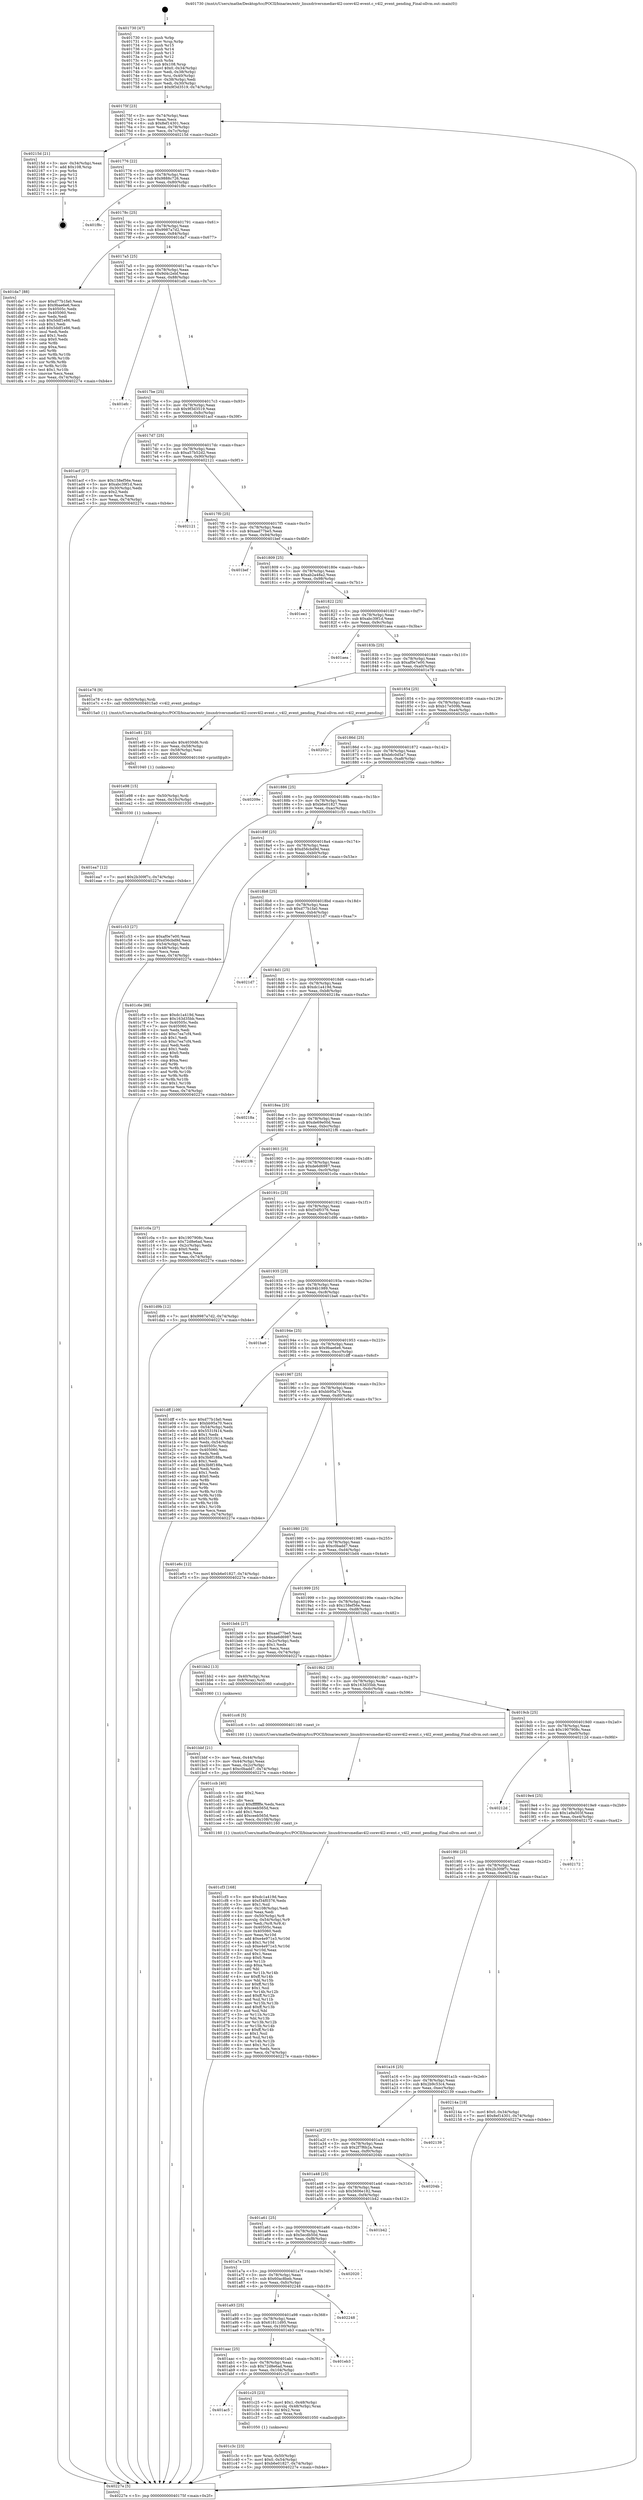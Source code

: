 digraph "0x401730" {
  label = "0x401730 (/mnt/c/Users/mathe/Desktop/tcc/POCII/binaries/extr_linuxdriversmediav4l2-corev4l2-event.c_v4l2_event_pending_Final-ollvm.out::main(0))"
  labelloc = "t"
  node[shape=record]

  Entry [label="",width=0.3,height=0.3,shape=circle,fillcolor=black,style=filled]
  "0x40175f" [label="{
     0x40175f [23]\l
     | [instrs]\l
     &nbsp;&nbsp;0x40175f \<+3\>: mov -0x74(%rbp),%eax\l
     &nbsp;&nbsp;0x401762 \<+2\>: mov %eax,%ecx\l
     &nbsp;&nbsp;0x401764 \<+6\>: sub $0x8ef14301,%ecx\l
     &nbsp;&nbsp;0x40176a \<+3\>: mov %eax,-0x78(%rbp)\l
     &nbsp;&nbsp;0x40176d \<+3\>: mov %ecx,-0x7c(%rbp)\l
     &nbsp;&nbsp;0x401770 \<+6\>: je 000000000040215d \<main+0xa2d\>\l
  }"]
  "0x40215d" [label="{
     0x40215d [21]\l
     | [instrs]\l
     &nbsp;&nbsp;0x40215d \<+3\>: mov -0x34(%rbp),%eax\l
     &nbsp;&nbsp;0x402160 \<+7\>: add $0x108,%rsp\l
     &nbsp;&nbsp;0x402167 \<+1\>: pop %rbx\l
     &nbsp;&nbsp;0x402168 \<+2\>: pop %r12\l
     &nbsp;&nbsp;0x40216a \<+2\>: pop %r13\l
     &nbsp;&nbsp;0x40216c \<+2\>: pop %r14\l
     &nbsp;&nbsp;0x40216e \<+2\>: pop %r15\l
     &nbsp;&nbsp;0x402170 \<+1\>: pop %rbp\l
     &nbsp;&nbsp;0x402171 \<+1\>: ret\l
  }"]
  "0x401776" [label="{
     0x401776 [22]\l
     | [instrs]\l
     &nbsp;&nbsp;0x401776 \<+5\>: jmp 000000000040177b \<main+0x4b\>\l
     &nbsp;&nbsp;0x40177b \<+3\>: mov -0x78(%rbp),%eax\l
     &nbsp;&nbsp;0x40177e \<+5\>: sub $0x9888c726,%eax\l
     &nbsp;&nbsp;0x401783 \<+3\>: mov %eax,-0x80(%rbp)\l
     &nbsp;&nbsp;0x401786 \<+6\>: je 0000000000401f8c \<main+0x85c\>\l
  }"]
  Exit [label="",width=0.3,height=0.3,shape=circle,fillcolor=black,style=filled,peripheries=2]
  "0x401f8c" [label="{
     0x401f8c\l
  }", style=dashed]
  "0x40178c" [label="{
     0x40178c [25]\l
     | [instrs]\l
     &nbsp;&nbsp;0x40178c \<+5\>: jmp 0000000000401791 \<main+0x61\>\l
     &nbsp;&nbsp;0x401791 \<+3\>: mov -0x78(%rbp),%eax\l
     &nbsp;&nbsp;0x401794 \<+5\>: sub $0x9987a7d2,%eax\l
     &nbsp;&nbsp;0x401799 \<+6\>: mov %eax,-0x84(%rbp)\l
     &nbsp;&nbsp;0x40179f \<+6\>: je 0000000000401da7 \<main+0x677\>\l
  }"]
  "0x401ea7" [label="{
     0x401ea7 [12]\l
     | [instrs]\l
     &nbsp;&nbsp;0x401ea7 \<+7\>: movl $0x2b309f7c,-0x74(%rbp)\l
     &nbsp;&nbsp;0x401eae \<+5\>: jmp 000000000040227e \<main+0xb4e\>\l
  }"]
  "0x401da7" [label="{
     0x401da7 [88]\l
     | [instrs]\l
     &nbsp;&nbsp;0x401da7 \<+5\>: mov $0xd77b1fa0,%eax\l
     &nbsp;&nbsp;0x401dac \<+5\>: mov $0x9bae6e6,%ecx\l
     &nbsp;&nbsp;0x401db1 \<+7\>: mov 0x40505c,%edx\l
     &nbsp;&nbsp;0x401db8 \<+7\>: mov 0x405060,%esi\l
     &nbsp;&nbsp;0x401dbf \<+2\>: mov %edx,%edi\l
     &nbsp;&nbsp;0x401dc1 \<+6\>: sub $0x5ddf1e86,%edi\l
     &nbsp;&nbsp;0x401dc7 \<+3\>: sub $0x1,%edi\l
     &nbsp;&nbsp;0x401dca \<+6\>: add $0x5ddf1e86,%edi\l
     &nbsp;&nbsp;0x401dd0 \<+3\>: imul %edi,%edx\l
     &nbsp;&nbsp;0x401dd3 \<+3\>: and $0x1,%edx\l
     &nbsp;&nbsp;0x401dd6 \<+3\>: cmp $0x0,%edx\l
     &nbsp;&nbsp;0x401dd9 \<+4\>: sete %r8b\l
     &nbsp;&nbsp;0x401ddd \<+3\>: cmp $0xa,%esi\l
     &nbsp;&nbsp;0x401de0 \<+4\>: setl %r9b\l
     &nbsp;&nbsp;0x401de4 \<+3\>: mov %r8b,%r10b\l
     &nbsp;&nbsp;0x401de7 \<+3\>: and %r9b,%r10b\l
     &nbsp;&nbsp;0x401dea \<+3\>: xor %r9b,%r8b\l
     &nbsp;&nbsp;0x401ded \<+3\>: or %r8b,%r10b\l
     &nbsp;&nbsp;0x401df0 \<+4\>: test $0x1,%r10b\l
     &nbsp;&nbsp;0x401df4 \<+3\>: cmovne %ecx,%eax\l
     &nbsp;&nbsp;0x401df7 \<+3\>: mov %eax,-0x74(%rbp)\l
     &nbsp;&nbsp;0x401dfa \<+5\>: jmp 000000000040227e \<main+0xb4e\>\l
  }"]
  "0x4017a5" [label="{
     0x4017a5 [25]\l
     | [instrs]\l
     &nbsp;&nbsp;0x4017a5 \<+5\>: jmp 00000000004017aa \<main+0x7a\>\l
     &nbsp;&nbsp;0x4017aa \<+3\>: mov -0x78(%rbp),%eax\l
     &nbsp;&nbsp;0x4017ad \<+5\>: sub $0x9d4c2ebf,%eax\l
     &nbsp;&nbsp;0x4017b2 \<+6\>: mov %eax,-0x88(%rbp)\l
     &nbsp;&nbsp;0x4017b8 \<+6\>: je 0000000000401efc \<main+0x7cc\>\l
  }"]
  "0x401e98" [label="{
     0x401e98 [15]\l
     | [instrs]\l
     &nbsp;&nbsp;0x401e98 \<+4\>: mov -0x50(%rbp),%rdi\l
     &nbsp;&nbsp;0x401e9c \<+6\>: mov %eax,-0x10c(%rbp)\l
     &nbsp;&nbsp;0x401ea2 \<+5\>: call 0000000000401030 \<free@plt\>\l
     | [calls]\l
     &nbsp;&nbsp;0x401030 \{1\} (unknown)\l
  }"]
  "0x401efc" [label="{
     0x401efc\l
  }", style=dashed]
  "0x4017be" [label="{
     0x4017be [25]\l
     | [instrs]\l
     &nbsp;&nbsp;0x4017be \<+5\>: jmp 00000000004017c3 \<main+0x93\>\l
     &nbsp;&nbsp;0x4017c3 \<+3\>: mov -0x78(%rbp),%eax\l
     &nbsp;&nbsp;0x4017c6 \<+5\>: sub $0x9f3d3519,%eax\l
     &nbsp;&nbsp;0x4017cb \<+6\>: mov %eax,-0x8c(%rbp)\l
     &nbsp;&nbsp;0x4017d1 \<+6\>: je 0000000000401acf \<main+0x39f\>\l
  }"]
  "0x401e81" [label="{
     0x401e81 [23]\l
     | [instrs]\l
     &nbsp;&nbsp;0x401e81 \<+10\>: movabs $0x4030d6,%rdi\l
     &nbsp;&nbsp;0x401e8b \<+3\>: mov %eax,-0x58(%rbp)\l
     &nbsp;&nbsp;0x401e8e \<+3\>: mov -0x58(%rbp),%esi\l
     &nbsp;&nbsp;0x401e91 \<+2\>: mov $0x0,%al\l
     &nbsp;&nbsp;0x401e93 \<+5\>: call 0000000000401040 \<printf@plt\>\l
     | [calls]\l
     &nbsp;&nbsp;0x401040 \{1\} (unknown)\l
  }"]
  "0x401acf" [label="{
     0x401acf [27]\l
     | [instrs]\l
     &nbsp;&nbsp;0x401acf \<+5\>: mov $0x158ef56e,%eax\l
     &nbsp;&nbsp;0x401ad4 \<+5\>: mov $0xabc39f1d,%ecx\l
     &nbsp;&nbsp;0x401ad9 \<+3\>: mov -0x30(%rbp),%edx\l
     &nbsp;&nbsp;0x401adc \<+3\>: cmp $0x2,%edx\l
     &nbsp;&nbsp;0x401adf \<+3\>: cmovne %ecx,%eax\l
     &nbsp;&nbsp;0x401ae2 \<+3\>: mov %eax,-0x74(%rbp)\l
     &nbsp;&nbsp;0x401ae5 \<+5\>: jmp 000000000040227e \<main+0xb4e\>\l
  }"]
  "0x4017d7" [label="{
     0x4017d7 [25]\l
     | [instrs]\l
     &nbsp;&nbsp;0x4017d7 \<+5\>: jmp 00000000004017dc \<main+0xac\>\l
     &nbsp;&nbsp;0x4017dc \<+3\>: mov -0x78(%rbp),%eax\l
     &nbsp;&nbsp;0x4017df \<+5\>: sub $0xa57b52d2,%eax\l
     &nbsp;&nbsp;0x4017e4 \<+6\>: mov %eax,-0x90(%rbp)\l
     &nbsp;&nbsp;0x4017ea \<+6\>: je 0000000000402121 \<main+0x9f1\>\l
  }"]
  "0x40227e" [label="{
     0x40227e [5]\l
     | [instrs]\l
     &nbsp;&nbsp;0x40227e \<+5\>: jmp 000000000040175f \<main+0x2f\>\l
  }"]
  "0x401730" [label="{
     0x401730 [47]\l
     | [instrs]\l
     &nbsp;&nbsp;0x401730 \<+1\>: push %rbp\l
     &nbsp;&nbsp;0x401731 \<+3\>: mov %rsp,%rbp\l
     &nbsp;&nbsp;0x401734 \<+2\>: push %r15\l
     &nbsp;&nbsp;0x401736 \<+2\>: push %r14\l
     &nbsp;&nbsp;0x401738 \<+2\>: push %r13\l
     &nbsp;&nbsp;0x40173a \<+2\>: push %r12\l
     &nbsp;&nbsp;0x40173c \<+1\>: push %rbx\l
     &nbsp;&nbsp;0x40173d \<+7\>: sub $0x108,%rsp\l
     &nbsp;&nbsp;0x401744 \<+7\>: movl $0x0,-0x34(%rbp)\l
     &nbsp;&nbsp;0x40174b \<+3\>: mov %edi,-0x38(%rbp)\l
     &nbsp;&nbsp;0x40174e \<+4\>: mov %rsi,-0x40(%rbp)\l
     &nbsp;&nbsp;0x401752 \<+3\>: mov -0x38(%rbp),%edi\l
     &nbsp;&nbsp;0x401755 \<+3\>: mov %edi,-0x30(%rbp)\l
     &nbsp;&nbsp;0x401758 \<+7\>: movl $0x9f3d3519,-0x74(%rbp)\l
  }"]
  "0x401cf3" [label="{
     0x401cf3 [168]\l
     | [instrs]\l
     &nbsp;&nbsp;0x401cf3 \<+5\>: mov $0xdc1a419d,%ecx\l
     &nbsp;&nbsp;0x401cf8 \<+5\>: mov $0xf34f0376,%edx\l
     &nbsp;&nbsp;0x401cfd \<+3\>: mov $0x1,%sil\l
     &nbsp;&nbsp;0x401d00 \<+6\>: mov -0x108(%rbp),%edi\l
     &nbsp;&nbsp;0x401d06 \<+3\>: imul %eax,%edi\l
     &nbsp;&nbsp;0x401d09 \<+4\>: mov -0x50(%rbp),%r8\l
     &nbsp;&nbsp;0x401d0d \<+4\>: movslq -0x54(%rbp),%r9\l
     &nbsp;&nbsp;0x401d11 \<+4\>: mov %edi,(%r8,%r9,4)\l
     &nbsp;&nbsp;0x401d15 \<+7\>: mov 0x40505c,%eax\l
     &nbsp;&nbsp;0x401d1c \<+7\>: mov 0x405060,%edi\l
     &nbsp;&nbsp;0x401d23 \<+3\>: mov %eax,%r10d\l
     &nbsp;&nbsp;0x401d26 \<+7\>: add $0xe4e971e3,%r10d\l
     &nbsp;&nbsp;0x401d2d \<+4\>: sub $0x1,%r10d\l
     &nbsp;&nbsp;0x401d31 \<+7\>: sub $0xe4e971e3,%r10d\l
     &nbsp;&nbsp;0x401d38 \<+4\>: imul %r10d,%eax\l
     &nbsp;&nbsp;0x401d3c \<+3\>: and $0x1,%eax\l
     &nbsp;&nbsp;0x401d3f \<+3\>: cmp $0x0,%eax\l
     &nbsp;&nbsp;0x401d42 \<+4\>: sete %r11b\l
     &nbsp;&nbsp;0x401d46 \<+3\>: cmp $0xa,%edi\l
     &nbsp;&nbsp;0x401d49 \<+3\>: setl %bl\l
     &nbsp;&nbsp;0x401d4c \<+3\>: mov %r11b,%r14b\l
     &nbsp;&nbsp;0x401d4f \<+4\>: xor $0xff,%r14b\l
     &nbsp;&nbsp;0x401d53 \<+3\>: mov %bl,%r15b\l
     &nbsp;&nbsp;0x401d56 \<+4\>: xor $0xff,%r15b\l
     &nbsp;&nbsp;0x401d5a \<+4\>: xor $0x1,%sil\l
     &nbsp;&nbsp;0x401d5e \<+3\>: mov %r14b,%r12b\l
     &nbsp;&nbsp;0x401d61 \<+4\>: and $0xff,%r12b\l
     &nbsp;&nbsp;0x401d65 \<+3\>: and %sil,%r11b\l
     &nbsp;&nbsp;0x401d68 \<+3\>: mov %r15b,%r13b\l
     &nbsp;&nbsp;0x401d6b \<+4\>: and $0xff,%r13b\l
     &nbsp;&nbsp;0x401d6f \<+3\>: and %sil,%bl\l
     &nbsp;&nbsp;0x401d72 \<+3\>: or %r11b,%r12b\l
     &nbsp;&nbsp;0x401d75 \<+3\>: or %bl,%r13b\l
     &nbsp;&nbsp;0x401d78 \<+3\>: xor %r13b,%r12b\l
     &nbsp;&nbsp;0x401d7b \<+3\>: or %r15b,%r14b\l
     &nbsp;&nbsp;0x401d7e \<+4\>: xor $0xff,%r14b\l
     &nbsp;&nbsp;0x401d82 \<+4\>: or $0x1,%sil\l
     &nbsp;&nbsp;0x401d86 \<+3\>: and %sil,%r14b\l
     &nbsp;&nbsp;0x401d89 \<+3\>: or %r14b,%r12b\l
     &nbsp;&nbsp;0x401d8c \<+4\>: test $0x1,%r12b\l
     &nbsp;&nbsp;0x401d90 \<+3\>: cmovne %edx,%ecx\l
     &nbsp;&nbsp;0x401d93 \<+3\>: mov %ecx,-0x74(%rbp)\l
     &nbsp;&nbsp;0x401d96 \<+5\>: jmp 000000000040227e \<main+0xb4e\>\l
  }"]
  "0x402121" [label="{
     0x402121\l
  }", style=dashed]
  "0x4017f0" [label="{
     0x4017f0 [25]\l
     | [instrs]\l
     &nbsp;&nbsp;0x4017f0 \<+5\>: jmp 00000000004017f5 \<main+0xc5\>\l
     &nbsp;&nbsp;0x4017f5 \<+3\>: mov -0x78(%rbp),%eax\l
     &nbsp;&nbsp;0x4017f8 \<+5\>: sub $0xaad77be5,%eax\l
     &nbsp;&nbsp;0x4017fd \<+6\>: mov %eax,-0x94(%rbp)\l
     &nbsp;&nbsp;0x401803 \<+6\>: je 0000000000401bef \<main+0x4bf\>\l
  }"]
  "0x401ccb" [label="{
     0x401ccb [40]\l
     | [instrs]\l
     &nbsp;&nbsp;0x401ccb \<+5\>: mov $0x2,%ecx\l
     &nbsp;&nbsp;0x401cd0 \<+1\>: cltd\l
     &nbsp;&nbsp;0x401cd1 \<+2\>: idiv %ecx\l
     &nbsp;&nbsp;0x401cd3 \<+6\>: imul $0xfffffffe,%edx,%ecx\l
     &nbsp;&nbsp;0x401cd9 \<+6\>: sub $0xceeb565d,%ecx\l
     &nbsp;&nbsp;0x401cdf \<+3\>: add $0x1,%ecx\l
     &nbsp;&nbsp;0x401ce2 \<+6\>: add $0xceeb565d,%ecx\l
     &nbsp;&nbsp;0x401ce8 \<+6\>: mov %ecx,-0x108(%rbp)\l
     &nbsp;&nbsp;0x401cee \<+5\>: call 0000000000401160 \<next_i\>\l
     | [calls]\l
     &nbsp;&nbsp;0x401160 \{1\} (/mnt/c/Users/mathe/Desktop/tcc/POCII/binaries/extr_linuxdriversmediav4l2-corev4l2-event.c_v4l2_event_pending_Final-ollvm.out::next_i)\l
  }"]
  "0x401bef" [label="{
     0x401bef\l
  }", style=dashed]
  "0x401809" [label="{
     0x401809 [25]\l
     | [instrs]\l
     &nbsp;&nbsp;0x401809 \<+5\>: jmp 000000000040180e \<main+0xde\>\l
     &nbsp;&nbsp;0x40180e \<+3\>: mov -0x78(%rbp),%eax\l
     &nbsp;&nbsp;0x401811 \<+5\>: sub $0xab2a48a2,%eax\l
     &nbsp;&nbsp;0x401816 \<+6\>: mov %eax,-0x98(%rbp)\l
     &nbsp;&nbsp;0x40181c \<+6\>: je 0000000000401ee1 \<main+0x7b1\>\l
  }"]
  "0x401c3c" [label="{
     0x401c3c [23]\l
     | [instrs]\l
     &nbsp;&nbsp;0x401c3c \<+4\>: mov %rax,-0x50(%rbp)\l
     &nbsp;&nbsp;0x401c40 \<+7\>: movl $0x0,-0x54(%rbp)\l
     &nbsp;&nbsp;0x401c47 \<+7\>: movl $0xb6e01827,-0x74(%rbp)\l
     &nbsp;&nbsp;0x401c4e \<+5\>: jmp 000000000040227e \<main+0xb4e\>\l
  }"]
  "0x401ee1" [label="{
     0x401ee1\l
  }", style=dashed]
  "0x401822" [label="{
     0x401822 [25]\l
     | [instrs]\l
     &nbsp;&nbsp;0x401822 \<+5\>: jmp 0000000000401827 \<main+0xf7\>\l
     &nbsp;&nbsp;0x401827 \<+3\>: mov -0x78(%rbp),%eax\l
     &nbsp;&nbsp;0x40182a \<+5\>: sub $0xabc39f1d,%eax\l
     &nbsp;&nbsp;0x40182f \<+6\>: mov %eax,-0x9c(%rbp)\l
     &nbsp;&nbsp;0x401835 \<+6\>: je 0000000000401aea \<main+0x3ba\>\l
  }"]
  "0x401ac5" [label="{
     0x401ac5\l
  }", style=dashed]
  "0x401aea" [label="{
     0x401aea\l
  }", style=dashed]
  "0x40183b" [label="{
     0x40183b [25]\l
     | [instrs]\l
     &nbsp;&nbsp;0x40183b \<+5\>: jmp 0000000000401840 \<main+0x110\>\l
     &nbsp;&nbsp;0x401840 \<+3\>: mov -0x78(%rbp),%eax\l
     &nbsp;&nbsp;0x401843 \<+5\>: sub $0xaf0e7e00,%eax\l
     &nbsp;&nbsp;0x401848 \<+6\>: mov %eax,-0xa0(%rbp)\l
     &nbsp;&nbsp;0x40184e \<+6\>: je 0000000000401e78 \<main+0x748\>\l
  }"]
  "0x401c25" [label="{
     0x401c25 [23]\l
     | [instrs]\l
     &nbsp;&nbsp;0x401c25 \<+7\>: movl $0x1,-0x48(%rbp)\l
     &nbsp;&nbsp;0x401c2c \<+4\>: movslq -0x48(%rbp),%rax\l
     &nbsp;&nbsp;0x401c30 \<+4\>: shl $0x2,%rax\l
     &nbsp;&nbsp;0x401c34 \<+3\>: mov %rax,%rdi\l
     &nbsp;&nbsp;0x401c37 \<+5\>: call 0000000000401050 \<malloc@plt\>\l
     | [calls]\l
     &nbsp;&nbsp;0x401050 \{1\} (unknown)\l
  }"]
  "0x401e78" [label="{
     0x401e78 [9]\l
     | [instrs]\l
     &nbsp;&nbsp;0x401e78 \<+4\>: mov -0x50(%rbp),%rdi\l
     &nbsp;&nbsp;0x401e7c \<+5\>: call 00000000004015a0 \<v4l2_event_pending\>\l
     | [calls]\l
     &nbsp;&nbsp;0x4015a0 \{1\} (/mnt/c/Users/mathe/Desktop/tcc/POCII/binaries/extr_linuxdriversmediav4l2-corev4l2-event.c_v4l2_event_pending_Final-ollvm.out::v4l2_event_pending)\l
  }"]
  "0x401854" [label="{
     0x401854 [25]\l
     | [instrs]\l
     &nbsp;&nbsp;0x401854 \<+5\>: jmp 0000000000401859 \<main+0x129\>\l
     &nbsp;&nbsp;0x401859 \<+3\>: mov -0x78(%rbp),%eax\l
     &nbsp;&nbsp;0x40185c \<+5\>: sub $0xb17e509b,%eax\l
     &nbsp;&nbsp;0x401861 \<+6\>: mov %eax,-0xa4(%rbp)\l
     &nbsp;&nbsp;0x401867 \<+6\>: je 000000000040202c \<main+0x8fc\>\l
  }"]
  "0x401aac" [label="{
     0x401aac [25]\l
     | [instrs]\l
     &nbsp;&nbsp;0x401aac \<+5\>: jmp 0000000000401ab1 \<main+0x381\>\l
     &nbsp;&nbsp;0x401ab1 \<+3\>: mov -0x78(%rbp),%eax\l
     &nbsp;&nbsp;0x401ab4 \<+5\>: sub $0x72d8e6ad,%eax\l
     &nbsp;&nbsp;0x401ab9 \<+6\>: mov %eax,-0x104(%rbp)\l
     &nbsp;&nbsp;0x401abf \<+6\>: je 0000000000401c25 \<main+0x4f5\>\l
  }"]
  "0x40202c" [label="{
     0x40202c\l
  }", style=dashed]
  "0x40186d" [label="{
     0x40186d [25]\l
     | [instrs]\l
     &nbsp;&nbsp;0x40186d \<+5\>: jmp 0000000000401872 \<main+0x142\>\l
     &nbsp;&nbsp;0x401872 \<+3\>: mov -0x78(%rbp),%eax\l
     &nbsp;&nbsp;0x401875 \<+5\>: sub $0xb6c0d5a7,%eax\l
     &nbsp;&nbsp;0x40187a \<+6\>: mov %eax,-0xa8(%rbp)\l
     &nbsp;&nbsp;0x401880 \<+6\>: je 000000000040209e \<main+0x96e\>\l
  }"]
  "0x401eb3" [label="{
     0x401eb3\l
  }", style=dashed]
  "0x40209e" [label="{
     0x40209e\l
  }", style=dashed]
  "0x401886" [label="{
     0x401886 [25]\l
     | [instrs]\l
     &nbsp;&nbsp;0x401886 \<+5\>: jmp 000000000040188b \<main+0x15b\>\l
     &nbsp;&nbsp;0x40188b \<+3\>: mov -0x78(%rbp),%eax\l
     &nbsp;&nbsp;0x40188e \<+5\>: sub $0xb6e01827,%eax\l
     &nbsp;&nbsp;0x401893 \<+6\>: mov %eax,-0xac(%rbp)\l
     &nbsp;&nbsp;0x401899 \<+6\>: je 0000000000401c53 \<main+0x523\>\l
  }"]
  "0x401a93" [label="{
     0x401a93 [25]\l
     | [instrs]\l
     &nbsp;&nbsp;0x401a93 \<+5\>: jmp 0000000000401a98 \<main+0x368\>\l
     &nbsp;&nbsp;0x401a98 \<+3\>: mov -0x78(%rbp),%eax\l
     &nbsp;&nbsp;0x401a9b \<+5\>: sub $0x61811d95,%eax\l
     &nbsp;&nbsp;0x401aa0 \<+6\>: mov %eax,-0x100(%rbp)\l
     &nbsp;&nbsp;0x401aa6 \<+6\>: je 0000000000401eb3 \<main+0x783\>\l
  }"]
  "0x401c53" [label="{
     0x401c53 [27]\l
     | [instrs]\l
     &nbsp;&nbsp;0x401c53 \<+5\>: mov $0xaf0e7e00,%eax\l
     &nbsp;&nbsp;0x401c58 \<+5\>: mov $0xd56cbd9d,%ecx\l
     &nbsp;&nbsp;0x401c5d \<+3\>: mov -0x54(%rbp),%edx\l
     &nbsp;&nbsp;0x401c60 \<+3\>: cmp -0x48(%rbp),%edx\l
     &nbsp;&nbsp;0x401c63 \<+3\>: cmovl %ecx,%eax\l
     &nbsp;&nbsp;0x401c66 \<+3\>: mov %eax,-0x74(%rbp)\l
     &nbsp;&nbsp;0x401c69 \<+5\>: jmp 000000000040227e \<main+0xb4e\>\l
  }"]
  "0x40189f" [label="{
     0x40189f [25]\l
     | [instrs]\l
     &nbsp;&nbsp;0x40189f \<+5\>: jmp 00000000004018a4 \<main+0x174\>\l
     &nbsp;&nbsp;0x4018a4 \<+3\>: mov -0x78(%rbp),%eax\l
     &nbsp;&nbsp;0x4018a7 \<+5\>: sub $0xd56cbd9d,%eax\l
     &nbsp;&nbsp;0x4018ac \<+6\>: mov %eax,-0xb0(%rbp)\l
     &nbsp;&nbsp;0x4018b2 \<+6\>: je 0000000000401c6e \<main+0x53e\>\l
  }"]
  "0x402248" [label="{
     0x402248\l
  }", style=dashed]
  "0x401c6e" [label="{
     0x401c6e [88]\l
     | [instrs]\l
     &nbsp;&nbsp;0x401c6e \<+5\>: mov $0xdc1a419d,%eax\l
     &nbsp;&nbsp;0x401c73 \<+5\>: mov $0x163d35bb,%ecx\l
     &nbsp;&nbsp;0x401c78 \<+7\>: mov 0x40505c,%edx\l
     &nbsp;&nbsp;0x401c7f \<+7\>: mov 0x405060,%esi\l
     &nbsp;&nbsp;0x401c86 \<+2\>: mov %edx,%edi\l
     &nbsp;&nbsp;0x401c88 \<+6\>: add $0xc7ea7cf4,%edi\l
     &nbsp;&nbsp;0x401c8e \<+3\>: sub $0x1,%edi\l
     &nbsp;&nbsp;0x401c91 \<+6\>: sub $0xc7ea7cf4,%edi\l
     &nbsp;&nbsp;0x401c97 \<+3\>: imul %edi,%edx\l
     &nbsp;&nbsp;0x401c9a \<+3\>: and $0x1,%edx\l
     &nbsp;&nbsp;0x401c9d \<+3\>: cmp $0x0,%edx\l
     &nbsp;&nbsp;0x401ca0 \<+4\>: sete %r8b\l
     &nbsp;&nbsp;0x401ca4 \<+3\>: cmp $0xa,%esi\l
     &nbsp;&nbsp;0x401ca7 \<+4\>: setl %r9b\l
     &nbsp;&nbsp;0x401cab \<+3\>: mov %r8b,%r10b\l
     &nbsp;&nbsp;0x401cae \<+3\>: and %r9b,%r10b\l
     &nbsp;&nbsp;0x401cb1 \<+3\>: xor %r9b,%r8b\l
     &nbsp;&nbsp;0x401cb4 \<+3\>: or %r8b,%r10b\l
     &nbsp;&nbsp;0x401cb7 \<+4\>: test $0x1,%r10b\l
     &nbsp;&nbsp;0x401cbb \<+3\>: cmovne %ecx,%eax\l
     &nbsp;&nbsp;0x401cbe \<+3\>: mov %eax,-0x74(%rbp)\l
     &nbsp;&nbsp;0x401cc1 \<+5\>: jmp 000000000040227e \<main+0xb4e\>\l
  }"]
  "0x4018b8" [label="{
     0x4018b8 [25]\l
     | [instrs]\l
     &nbsp;&nbsp;0x4018b8 \<+5\>: jmp 00000000004018bd \<main+0x18d\>\l
     &nbsp;&nbsp;0x4018bd \<+3\>: mov -0x78(%rbp),%eax\l
     &nbsp;&nbsp;0x4018c0 \<+5\>: sub $0xd77b1fa0,%eax\l
     &nbsp;&nbsp;0x4018c5 \<+6\>: mov %eax,-0xb4(%rbp)\l
     &nbsp;&nbsp;0x4018cb \<+6\>: je 00000000004021d7 \<main+0xaa7\>\l
  }"]
  "0x401a7a" [label="{
     0x401a7a [25]\l
     | [instrs]\l
     &nbsp;&nbsp;0x401a7a \<+5\>: jmp 0000000000401a7f \<main+0x34f\>\l
     &nbsp;&nbsp;0x401a7f \<+3\>: mov -0x78(%rbp),%eax\l
     &nbsp;&nbsp;0x401a82 \<+5\>: sub $0x60ac8beb,%eax\l
     &nbsp;&nbsp;0x401a87 \<+6\>: mov %eax,-0xfc(%rbp)\l
     &nbsp;&nbsp;0x401a8d \<+6\>: je 0000000000402248 \<main+0xb18\>\l
  }"]
  "0x4021d7" [label="{
     0x4021d7\l
  }", style=dashed]
  "0x4018d1" [label="{
     0x4018d1 [25]\l
     | [instrs]\l
     &nbsp;&nbsp;0x4018d1 \<+5\>: jmp 00000000004018d6 \<main+0x1a6\>\l
     &nbsp;&nbsp;0x4018d6 \<+3\>: mov -0x78(%rbp),%eax\l
     &nbsp;&nbsp;0x4018d9 \<+5\>: sub $0xdc1a419d,%eax\l
     &nbsp;&nbsp;0x4018de \<+6\>: mov %eax,-0xb8(%rbp)\l
     &nbsp;&nbsp;0x4018e4 \<+6\>: je 000000000040218a \<main+0xa5a\>\l
  }"]
  "0x402020" [label="{
     0x402020\l
  }", style=dashed]
  "0x40218a" [label="{
     0x40218a\l
  }", style=dashed]
  "0x4018ea" [label="{
     0x4018ea [25]\l
     | [instrs]\l
     &nbsp;&nbsp;0x4018ea \<+5\>: jmp 00000000004018ef \<main+0x1bf\>\l
     &nbsp;&nbsp;0x4018ef \<+3\>: mov -0x78(%rbp),%eax\l
     &nbsp;&nbsp;0x4018f2 \<+5\>: sub $0xde69e00d,%eax\l
     &nbsp;&nbsp;0x4018f7 \<+6\>: mov %eax,-0xbc(%rbp)\l
     &nbsp;&nbsp;0x4018fd \<+6\>: je 00000000004021f6 \<main+0xac6\>\l
  }"]
  "0x401a61" [label="{
     0x401a61 [25]\l
     | [instrs]\l
     &nbsp;&nbsp;0x401a61 \<+5\>: jmp 0000000000401a66 \<main+0x336\>\l
     &nbsp;&nbsp;0x401a66 \<+3\>: mov -0x78(%rbp),%eax\l
     &nbsp;&nbsp;0x401a69 \<+5\>: sub $0x5ecdb50d,%eax\l
     &nbsp;&nbsp;0x401a6e \<+6\>: mov %eax,-0xf8(%rbp)\l
     &nbsp;&nbsp;0x401a74 \<+6\>: je 0000000000402020 \<main+0x8f0\>\l
  }"]
  "0x4021f6" [label="{
     0x4021f6\l
  }", style=dashed]
  "0x401903" [label="{
     0x401903 [25]\l
     | [instrs]\l
     &nbsp;&nbsp;0x401903 \<+5\>: jmp 0000000000401908 \<main+0x1d8\>\l
     &nbsp;&nbsp;0x401908 \<+3\>: mov -0x78(%rbp),%eax\l
     &nbsp;&nbsp;0x40190b \<+5\>: sub $0xde6d6987,%eax\l
     &nbsp;&nbsp;0x401910 \<+6\>: mov %eax,-0xc0(%rbp)\l
     &nbsp;&nbsp;0x401916 \<+6\>: je 0000000000401c0a \<main+0x4da\>\l
  }"]
  "0x401b42" [label="{
     0x401b42\l
  }", style=dashed]
  "0x401c0a" [label="{
     0x401c0a [27]\l
     | [instrs]\l
     &nbsp;&nbsp;0x401c0a \<+5\>: mov $0x1907908c,%eax\l
     &nbsp;&nbsp;0x401c0f \<+5\>: mov $0x72d8e6ad,%ecx\l
     &nbsp;&nbsp;0x401c14 \<+3\>: mov -0x2c(%rbp),%edx\l
     &nbsp;&nbsp;0x401c17 \<+3\>: cmp $0x0,%edx\l
     &nbsp;&nbsp;0x401c1a \<+3\>: cmove %ecx,%eax\l
     &nbsp;&nbsp;0x401c1d \<+3\>: mov %eax,-0x74(%rbp)\l
     &nbsp;&nbsp;0x401c20 \<+5\>: jmp 000000000040227e \<main+0xb4e\>\l
  }"]
  "0x40191c" [label="{
     0x40191c [25]\l
     | [instrs]\l
     &nbsp;&nbsp;0x40191c \<+5\>: jmp 0000000000401921 \<main+0x1f1\>\l
     &nbsp;&nbsp;0x401921 \<+3\>: mov -0x78(%rbp),%eax\l
     &nbsp;&nbsp;0x401924 \<+5\>: sub $0xf34f0376,%eax\l
     &nbsp;&nbsp;0x401929 \<+6\>: mov %eax,-0xc4(%rbp)\l
     &nbsp;&nbsp;0x40192f \<+6\>: je 0000000000401d9b \<main+0x66b\>\l
  }"]
  "0x401a48" [label="{
     0x401a48 [25]\l
     | [instrs]\l
     &nbsp;&nbsp;0x401a48 \<+5\>: jmp 0000000000401a4d \<main+0x31d\>\l
     &nbsp;&nbsp;0x401a4d \<+3\>: mov -0x78(%rbp),%eax\l
     &nbsp;&nbsp;0x401a50 \<+5\>: sub $0x5606e182,%eax\l
     &nbsp;&nbsp;0x401a55 \<+6\>: mov %eax,-0xf4(%rbp)\l
     &nbsp;&nbsp;0x401a5b \<+6\>: je 0000000000401b42 \<main+0x412\>\l
  }"]
  "0x401d9b" [label="{
     0x401d9b [12]\l
     | [instrs]\l
     &nbsp;&nbsp;0x401d9b \<+7\>: movl $0x9987a7d2,-0x74(%rbp)\l
     &nbsp;&nbsp;0x401da2 \<+5\>: jmp 000000000040227e \<main+0xb4e\>\l
  }"]
  "0x401935" [label="{
     0x401935 [25]\l
     | [instrs]\l
     &nbsp;&nbsp;0x401935 \<+5\>: jmp 000000000040193a \<main+0x20a\>\l
     &nbsp;&nbsp;0x40193a \<+3\>: mov -0x78(%rbp),%eax\l
     &nbsp;&nbsp;0x40193d \<+5\>: sub $0x94b1989,%eax\l
     &nbsp;&nbsp;0x401942 \<+6\>: mov %eax,-0xc8(%rbp)\l
     &nbsp;&nbsp;0x401948 \<+6\>: je 0000000000401ba6 \<main+0x476\>\l
  }"]
  "0x40204b" [label="{
     0x40204b\l
  }", style=dashed]
  "0x401ba6" [label="{
     0x401ba6\l
  }", style=dashed]
  "0x40194e" [label="{
     0x40194e [25]\l
     | [instrs]\l
     &nbsp;&nbsp;0x40194e \<+5\>: jmp 0000000000401953 \<main+0x223\>\l
     &nbsp;&nbsp;0x401953 \<+3\>: mov -0x78(%rbp),%eax\l
     &nbsp;&nbsp;0x401956 \<+5\>: sub $0x9bae6e6,%eax\l
     &nbsp;&nbsp;0x40195b \<+6\>: mov %eax,-0xcc(%rbp)\l
     &nbsp;&nbsp;0x401961 \<+6\>: je 0000000000401dff \<main+0x6cf\>\l
  }"]
  "0x401a2f" [label="{
     0x401a2f [25]\l
     | [instrs]\l
     &nbsp;&nbsp;0x401a2f \<+5\>: jmp 0000000000401a34 \<main+0x304\>\l
     &nbsp;&nbsp;0x401a34 \<+3\>: mov -0x78(%rbp),%eax\l
     &nbsp;&nbsp;0x401a37 \<+5\>: sub $0x2f7f6b2a,%eax\l
     &nbsp;&nbsp;0x401a3c \<+6\>: mov %eax,-0xf0(%rbp)\l
     &nbsp;&nbsp;0x401a42 \<+6\>: je 000000000040204b \<main+0x91b\>\l
  }"]
  "0x401dff" [label="{
     0x401dff [109]\l
     | [instrs]\l
     &nbsp;&nbsp;0x401dff \<+5\>: mov $0xd77b1fa0,%eax\l
     &nbsp;&nbsp;0x401e04 \<+5\>: mov $0xbb95a70,%ecx\l
     &nbsp;&nbsp;0x401e09 \<+3\>: mov -0x54(%rbp),%edx\l
     &nbsp;&nbsp;0x401e0c \<+6\>: sub $0x5531f414,%edx\l
     &nbsp;&nbsp;0x401e12 \<+3\>: add $0x1,%edx\l
     &nbsp;&nbsp;0x401e15 \<+6\>: add $0x5531f414,%edx\l
     &nbsp;&nbsp;0x401e1b \<+3\>: mov %edx,-0x54(%rbp)\l
     &nbsp;&nbsp;0x401e1e \<+7\>: mov 0x40505c,%edx\l
     &nbsp;&nbsp;0x401e25 \<+7\>: mov 0x405060,%esi\l
     &nbsp;&nbsp;0x401e2c \<+2\>: mov %edx,%edi\l
     &nbsp;&nbsp;0x401e2e \<+6\>: sub $0x3b8f188a,%edi\l
     &nbsp;&nbsp;0x401e34 \<+3\>: sub $0x1,%edi\l
     &nbsp;&nbsp;0x401e37 \<+6\>: add $0x3b8f188a,%edi\l
     &nbsp;&nbsp;0x401e3d \<+3\>: imul %edi,%edx\l
     &nbsp;&nbsp;0x401e40 \<+3\>: and $0x1,%edx\l
     &nbsp;&nbsp;0x401e43 \<+3\>: cmp $0x0,%edx\l
     &nbsp;&nbsp;0x401e46 \<+4\>: sete %r8b\l
     &nbsp;&nbsp;0x401e4a \<+3\>: cmp $0xa,%esi\l
     &nbsp;&nbsp;0x401e4d \<+4\>: setl %r9b\l
     &nbsp;&nbsp;0x401e51 \<+3\>: mov %r8b,%r10b\l
     &nbsp;&nbsp;0x401e54 \<+3\>: and %r9b,%r10b\l
     &nbsp;&nbsp;0x401e57 \<+3\>: xor %r9b,%r8b\l
     &nbsp;&nbsp;0x401e5a \<+3\>: or %r8b,%r10b\l
     &nbsp;&nbsp;0x401e5d \<+4\>: test $0x1,%r10b\l
     &nbsp;&nbsp;0x401e61 \<+3\>: cmovne %ecx,%eax\l
     &nbsp;&nbsp;0x401e64 \<+3\>: mov %eax,-0x74(%rbp)\l
     &nbsp;&nbsp;0x401e67 \<+5\>: jmp 000000000040227e \<main+0xb4e\>\l
  }"]
  "0x401967" [label="{
     0x401967 [25]\l
     | [instrs]\l
     &nbsp;&nbsp;0x401967 \<+5\>: jmp 000000000040196c \<main+0x23c\>\l
     &nbsp;&nbsp;0x40196c \<+3\>: mov -0x78(%rbp),%eax\l
     &nbsp;&nbsp;0x40196f \<+5\>: sub $0xbb95a70,%eax\l
     &nbsp;&nbsp;0x401974 \<+6\>: mov %eax,-0xd0(%rbp)\l
     &nbsp;&nbsp;0x40197a \<+6\>: je 0000000000401e6c \<main+0x73c\>\l
  }"]
  "0x402139" [label="{
     0x402139\l
  }", style=dashed]
  "0x401e6c" [label="{
     0x401e6c [12]\l
     | [instrs]\l
     &nbsp;&nbsp;0x401e6c \<+7\>: movl $0xb6e01827,-0x74(%rbp)\l
     &nbsp;&nbsp;0x401e73 \<+5\>: jmp 000000000040227e \<main+0xb4e\>\l
  }"]
  "0x401980" [label="{
     0x401980 [25]\l
     | [instrs]\l
     &nbsp;&nbsp;0x401980 \<+5\>: jmp 0000000000401985 \<main+0x255\>\l
     &nbsp;&nbsp;0x401985 \<+3\>: mov -0x78(%rbp),%eax\l
     &nbsp;&nbsp;0x401988 \<+5\>: sub $0xc0badd7,%eax\l
     &nbsp;&nbsp;0x40198d \<+6\>: mov %eax,-0xd4(%rbp)\l
     &nbsp;&nbsp;0x401993 \<+6\>: je 0000000000401bd4 \<main+0x4a4\>\l
  }"]
  "0x401a16" [label="{
     0x401a16 [25]\l
     | [instrs]\l
     &nbsp;&nbsp;0x401a16 \<+5\>: jmp 0000000000401a1b \<main+0x2eb\>\l
     &nbsp;&nbsp;0x401a1b \<+3\>: mov -0x78(%rbp),%eax\l
     &nbsp;&nbsp;0x401a1e \<+5\>: sub $0x2b9c53c4,%eax\l
     &nbsp;&nbsp;0x401a23 \<+6\>: mov %eax,-0xec(%rbp)\l
     &nbsp;&nbsp;0x401a29 \<+6\>: je 0000000000402139 \<main+0xa09\>\l
  }"]
  "0x401bd4" [label="{
     0x401bd4 [27]\l
     | [instrs]\l
     &nbsp;&nbsp;0x401bd4 \<+5\>: mov $0xaad77be5,%eax\l
     &nbsp;&nbsp;0x401bd9 \<+5\>: mov $0xde6d6987,%ecx\l
     &nbsp;&nbsp;0x401bde \<+3\>: mov -0x2c(%rbp),%edx\l
     &nbsp;&nbsp;0x401be1 \<+3\>: cmp $0x1,%edx\l
     &nbsp;&nbsp;0x401be4 \<+3\>: cmovl %ecx,%eax\l
     &nbsp;&nbsp;0x401be7 \<+3\>: mov %eax,-0x74(%rbp)\l
     &nbsp;&nbsp;0x401bea \<+5\>: jmp 000000000040227e \<main+0xb4e\>\l
  }"]
  "0x401999" [label="{
     0x401999 [25]\l
     | [instrs]\l
     &nbsp;&nbsp;0x401999 \<+5\>: jmp 000000000040199e \<main+0x26e\>\l
     &nbsp;&nbsp;0x40199e \<+3\>: mov -0x78(%rbp),%eax\l
     &nbsp;&nbsp;0x4019a1 \<+5\>: sub $0x158ef56e,%eax\l
     &nbsp;&nbsp;0x4019a6 \<+6\>: mov %eax,-0xd8(%rbp)\l
     &nbsp;&nbsp;0x4019ac \<+6\>: je 0000000000401bb2 \<main+0x482\>\l
  }"]
  "0x40214a" [label="{
     0x40214a [19]\l
     | [instrs]\l
     &nbsp;&nbsp;0x40214a \<+7\>: movl $0x0,-0x34(%rbp)\l
     &nbsp;&nbsp;0x402151 \<+7\>: movl $0x8ef14301,-0x74(%rbp)\l
     &nbsp;&nbsp;0x402158 \<+5\>: jmp 000000000040227e \<main+0xb4e\>\l
  }"]
  "0x401bb2" [label="{
     0x401bb2 [13]\l
     | [instrs]\l
     &nbsp;&nbsp;0x401bb2 \<+4\>: mov -0x40(%rbp),%rax\l
     &nbsp;&nbsp;0x401bb6 \<+4\>: mov 0x8(%rax),%rdi\l
     &nbsp;&nbsp;0x401bba \<+5\>: call 0000000000401060 \<atoi@plt\>\l
     | [calls]\l
     &nbsp;&nbsp;0x401060 \{1\} (unknown)\l
  }"]
  "0x4019b2" [label="{
     0x4019b2 [25]\l
     | [instrs]\l
     &nbsp;&nbsp;0x4019b2 \<+5\>: jmp 00000000004019b7 \<main+0x287\>\l
     &nbsp;&nbsp;0x4019b7 \<+3\>: mov -0x78(%rbp),%eax\l
     &nbsp;&nbsp;0x4019ba \<+5\>: sub $0x163d35bb,%eax\l
     &nbsp;&nbsp;0x4019bf \<+6\>: mov %eax,-0xdc(%rbp)\l
     &nbsp;&nbsp;0x4019c5 \<+6\>: je 0000000000401cc6 \<main+0x596\>\l
  }"]
  "0x401bbf" [label="{
     0x401bbf [21]\l
     | [instrs]\l
     &nbsp;&nbsp;0x401bbf \<+3\>: mov %eax,-0x44(%rbp)\l
     &nbsp;&nbsp;0x401bc2 \<+3\>: mov -0x44(%rbp),%eax\l
     &nbsp;&nbsp;0x401bc5 \<+3\>: mov %eax,-0x2c(%rbp)\l
     &nbsp;&nbsp;0x401bc8 \<+7\>: movl $0xc0badd7,-0x74(%rbp)\l
     &nbsp;&nbsp;0x401bcf \<+5\>: jmp 000000000040227e \<main+0xb4e\>\l
  }"]
  "0x4019fd" [label="{
     0x4019fd [25]\l
     | [instrs]\l
     &nbsp;&nbsp;0x4019fd \<+5\>: jmp 0000000000401a02 \<main+0x2d2\>\l
     &nbsp;&nbsp;0x401a02 \<+3\>: mov -0x78(%rbp),%eax\l
     &nbsp;&nbsp;0x401a05 \<+5\>: sub $0x2b309f7c,%eax\l
     &nbsp;&nbsp;0x401a0a \<+6\>: mov %eax,-0xe8(%rbp)\l
     &nbsp;&nbsp;0x401a10 \<+6\>: je 000000000040214a \<main+0xa1a\>\l
  }"]
  "0x401cc6" [label="{
     0x401cc6 [5]\l
     | [instrs]\l
     &nbsp;&nbsp;0x401cc6 \<+5\>: call 0000000000401160 \<next_i\>\l
     | [calls]\l
     &nbsp;&nbsp;0x401160 \{1\} (/mnt/c/Users/mathe/Desktop/tcc/POCII/binaries/extr_linuxdriversmediav4l2-corev4l2-event.c_v4l2_event_pending_Final-ollvm.out::next_i)\l
  }"]
  "0x4019cb" [label="{
     0x4019cb [25]\l
     | [instrs]\l
     &nbsp;&nbsp;0x4019cb \<+5\>: jmp 00000000004019d0 \<main+0x2a0\>\l
     &nbsp;&nbsp;0x4019d0 \<+3\>: mov -0x78(%rbp),%eax\l
     &nbsp;&nbsp;0x4019d3 \<+5\>: sub $0x1907908c,%eax\l
     &nbsp;&nbsp;0x4019d8 \<+6\>: mov %eax,-0xe0(%rbp)\l
     &nbsp;&nbsp;0x4019de \<+6\>: je 000000000040212d \<main+0x9fd\>\l
  }"]
  "0x402172" [label="{
     0x402172\l
  }", style=dashed]
  "0x40212d" [label="{
     0x40212d\l
  }", style=dashed]
  "0x4019e4" [label="{
     0x4019e4 [25]\l
     | [instrs]\l
     &nbsp;&nbsp;0x4019e4 \<+5\>: jmp 00000000004019e9 \<main+0x2b9\>\l
     &nbsp;&nbsp;0x4019e9 \<+3\>: mov -0x78(%rbp),%eax\l
     &nbsp;&nbsp;0x4019ec \<+5\>: sub $0x1a9a503f,%eax\l
     &nbsp;&nbsp;0x4019f1 \<+6\>: mov %eax,-0xe4(%rbp)\l
     &nbsp;&nbsp;0x4019f7 \<+6\>: je 0000000000402172 \<main+0xa42\>\l
  }"]
  Entry -> "0x401730" [label=" 1"]
  "0x40175f" -> "0x40215d" [label=" 1"]
  "0x40175f" -> "0x401776" [label=" 15"]
  "0x40215d" -> Exit [label=" 1"]
  "0x401776" -> "0x401f8c" [label=" 0"]
  "0x401776" -> "0x40178c" [label=" 15"]
  "0x40214a" -> "0x40227e" [label=" 1"]
  "0x40178c" -> "0x401da7" [label=" 1"]
  "0x40178c" -> "0x4017a5" [label=" 14"]
  "0x401ea7" -> "0x40227e" [label=" 1"]
  "0x4017a5" -> "0x401efc" [label=" 0"]
  "0x4017a5" -> "0x4017be" [label=" 14"]
  "0x401e98" -> "0x401ea7" [label=" 1"]
  "0x4017be" -> "0x401acf" [label=" 1"]
  "0x4017be" -> "0x4017d7" [label=" 13"]
  "0x401acf" -> "0x40227e" [label=" 1"]
  "0x401730" -> "0x40175f" [label=" 1"]
  "0x40227e" -> "0x40175f" [label=" 15"]
  "0x401e81" -> "0x401e98" [label=" 1"]
  "0x4017d7" -> "0x402121" [label=" 0"]
  "0x4017d7" -> "0x4017f0" [label=" 13"]
  "0x401e78" -> "0x401e81" [label=" 1"]
  "0x4017f0" -> "0x401bef" [label=" 0"]
  "0x4017f0" -> "0x401809" [label=" 13"]
  "0x401e6c" -> "0x40227e" [label=" 1"]
  "0x401809" -> "0x401ee1" [label=" 0"]
  "0x401809" -> "0x401822" [label=" 13"]
  "0x401dff" -> "0x40227e" [label=" 1"]
  "0x401822" -> "0x401aea" [label=" 0"]
  "0x401822" -> "0x40183b" [label=" 13"]
  "0x401da7" -> "0x40227e" [label=" 1"]
  "0x40183b" -> "0x401e78" [label=" 1"]
  "0x40183b" -> "0x401854" [label=" 12"]
  "0x401d9b" -> "0x40227e" [label=" 1"]
  "0x401854" -> "0x40202c" [label=" 0"]
  "0x401854" -> "0x40186d" [label=" 12"]
  "0x401ccb" -> "0x401cf3" [label=" 1"]
  "0x40186d" -> "0x40209e" [label=" 0"]
  "0x40186d" -> "0x401886" [label=" 12"]
  "0x401cc6" -> "0x401ccb" [label=" 1"]
  "0x401886" -> "0x401c53" [label=" 2"]
  "0x401886" -> "0x40189f" [label=" 10"]
  "0x401c53" -> "0x40227e" [label=" 2"]
  "0x40189f" -> "0x401c6e" [label=" 1"]
  "0x40189f" -> "0x4018b8" [label=" 9"]
  "0x401c3c" -> "0x40227e" [label=" 1"]
  "0x4018b8" -> "0x4021d7" [label=" 0"]
  "0x4018b8" -> "0x4018d1" [label=" 9"]
  "0x401aac" -> "0x401ac5" [label=" 0"]
  "0x4018d1" -> "0x40218a" [label=" 0"]
  "0x4018d1" -> "0x4018ea" [label=" 9"]
  "0x401aac" -> "0x401c25" [label=" 1"]
  "0x4018ea" -> "0x4021f6" [label=" 0"]
  "0x4018ea" -> "0x401903" [label=" 9"]
  "0x401a93" -> "0x401aac" [label=" 1"]
  "0x401903" -> "0x401c0a" [label=" 1"]
  "0x401903" -> "0x40191c" [label=" 8"]
  "0x401a93" -> "0x401eb3" [label=" 0"]
  "0x40191c" -> "0x401d9b" [label=" 1"]
  "0x40191c" -> "0x401935" [label=" 7"]
  "0x401a7a" -> "0x401a93" [label=" 1"]
  "0x401935" -> "0x401ba6" [label=" 0"]
  "0x401935" -> "0x40194e" [label=" 7"]
  "0x401a7a" -> "0x402248" [label=" 0"]
  "0x40194e" -> "0x401dff" [label=" 1"]
  "0x40194e" -> "0x401967" [label=" 6"]
  "0x401a61" -> "0x401a7a" [label=" 1"]
  "0x401967" -> "0x401e6c" [label=" 1"]
  "0x401967" -> "0x401980" [label=" 5"]
  "0x401a61" -> "0x402020" [label=" 0"]
  "0x401980" -> "0x401bd4" [label=" 1"]
  "0x401980" -> "0x401999" [label=" 4"]
  "0x401a48" -> "0x401a61" [label=" 1"]
  "0x401999" -> "0x401bb2" [label=" 1"]
  "0x401999" -> "0x4019b2" [label=" 3"]
  "0x401bb2" -> "0x401bbf" [label=" 1"]
  "0x401bbf" -> "0x40227e" [label=" 1"]
  "0x401bd4" -> "0x40227e" [label=" 1"]
  "0x401c0a" -> "0x40227e" [label=" 1"]
  "0x401a48" -> "0x401b42" [label=" 0"]
  "0x4019b2" -> "0x401cc6" [label=" 1"]
  "0x4019b2" -> "0x4019cb" [label=" 2"]
  "0x401a2f" -> "0x401a48" [label=" 1"]
  "0x4019cb" -> "0x40212d" [label=" 0"]
  "0x4019cb" -> "0x4019e4" [label=" 2"]
  "0x401a2f" -> "0x40204b" [label=" 0"]
  "0x4019e4" -> "0x402172" [label=" 0"]
  "0x4019e4" -> "0x4019fd" [label=" 2"]
  "0x401c6e" -> "0x40227e" [label=" 1"]
  "0x4019fd" -> "0x40214a" [label=" 1"]
  "0x4019fd" -> "0x401a16" [label=" 1"]
  "0x401cf3" -> "0x40227e" [label=" 1"]
  "0x401a16" -> "0x402139" [label=" 0"]
  "0x401a16" -> "0x401a2f" [label=" 1"]
  "0x401c25" -> "0x401c3c" [label=" 1"]
}
